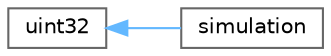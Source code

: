 digraph "Graphical Class Hierarchy"
{
 // LATEX_PDF_SIZE
  bgcolor="transparent";
  edge [fontname=Helvetica,fontsize=10,labelfontname=Helvetica,labelfontsize=10];
  node [fontname=Helvetica,fontsize=10,shape=box,height=0.2,width=0.4];
  rankdir="LR";
  Node0 [id="Node000000",label="uint32",height=0.2,width=0.4,color="grey40", fillcolor="white", style="filled",URL="$classuint32.html",tooltip=" "];
  Node0 -> Node1 [id="edge46_Node000000_Node000001",dir="back",color="steelblue1",style="solid",tooltip=" "];
  Node1 [id="Node000001",label="simulation",height=0.2,width=0.4,color="grey40", fillcolor="white", style="filled",URL="$classsimulation.html",tooltip=" "];
}
